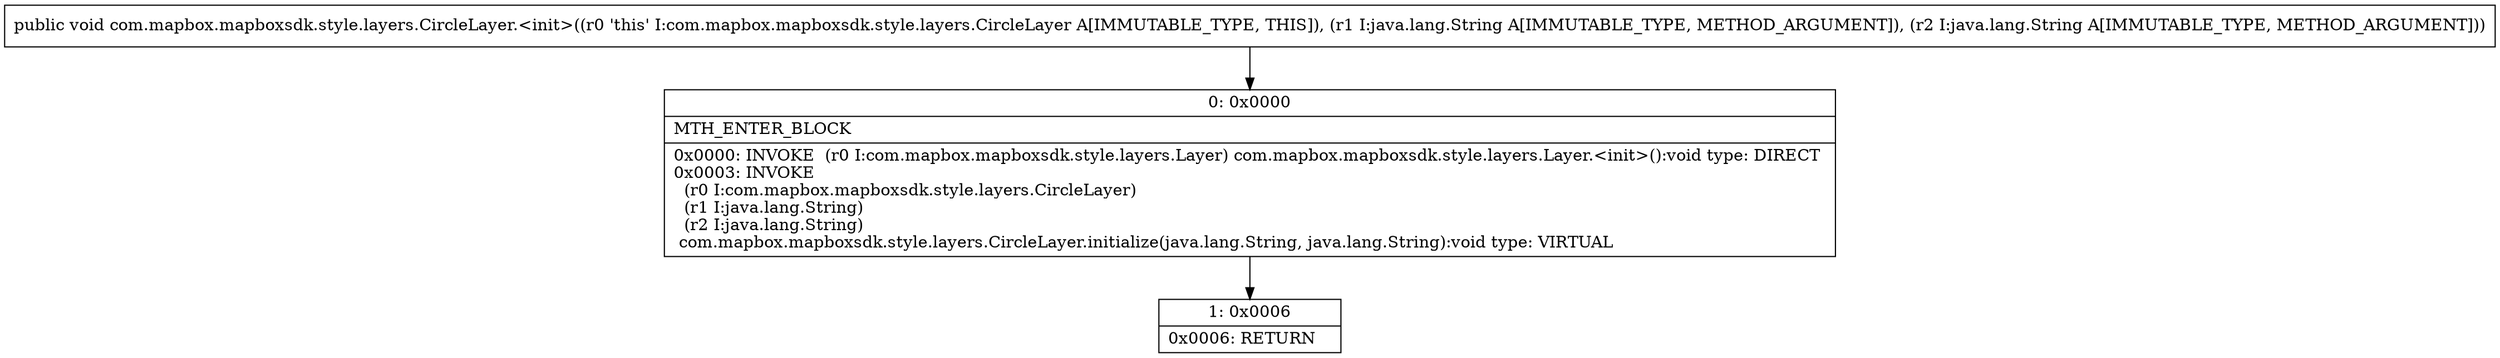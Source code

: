 digraph "CFG forcom.mapbox.mapboxsdk.style.layers.CircleLayer.\<init\>(Ljava\/lang\/String;Ljava\/lang\/String;)V" {
Node_0 [shape=record,label="{0\:\ 0x0000|MTH_ENTER_BLOCK\l|0x0000: INVOKE  (r0 I:com.mapbox.mapboxsdk.style.layers.Layer) com.mapbox.mapboxsdk.style.layers.Layer.\<init\>():void type: DIRECT \l0x0003: INVOKE  \l  (r0 I:com.mapbox.mapboxsdk.style.layers.CircleLayer)\l  (r1 I:java.lang.String)\l  (r2 I:java.lang.String)\l com.mapbox.mapboxsdk.style.layers.CircleLayer.initialize(java.lang.String, java.lang.String):void type: VIRTUAL \l}"];
Node_1 [shape=record,label="{1\:\ 0x0006|0x0006: RETURN   \l}"];
MethodNode[shape=record,label="{public void com.mapbox.mapboxsdk.style.layers.CircleLayer.\<init\>((r0 'this' I:com.mapbox.mapboxsdk.style.layers.CircleLayer A[IMMUTABLE_TYPE, THIS]), (r1 I:java.lang.String A[IMMUTABLE_TYPE, METHOD_ARGUMENT]), (r2 I:java.lang.String A[IMMUTABLE_TYPE, METHOD_ARGUMENT])) }"];
MethodNode -> Node_0;
Node_0 -> Node_1;
}

